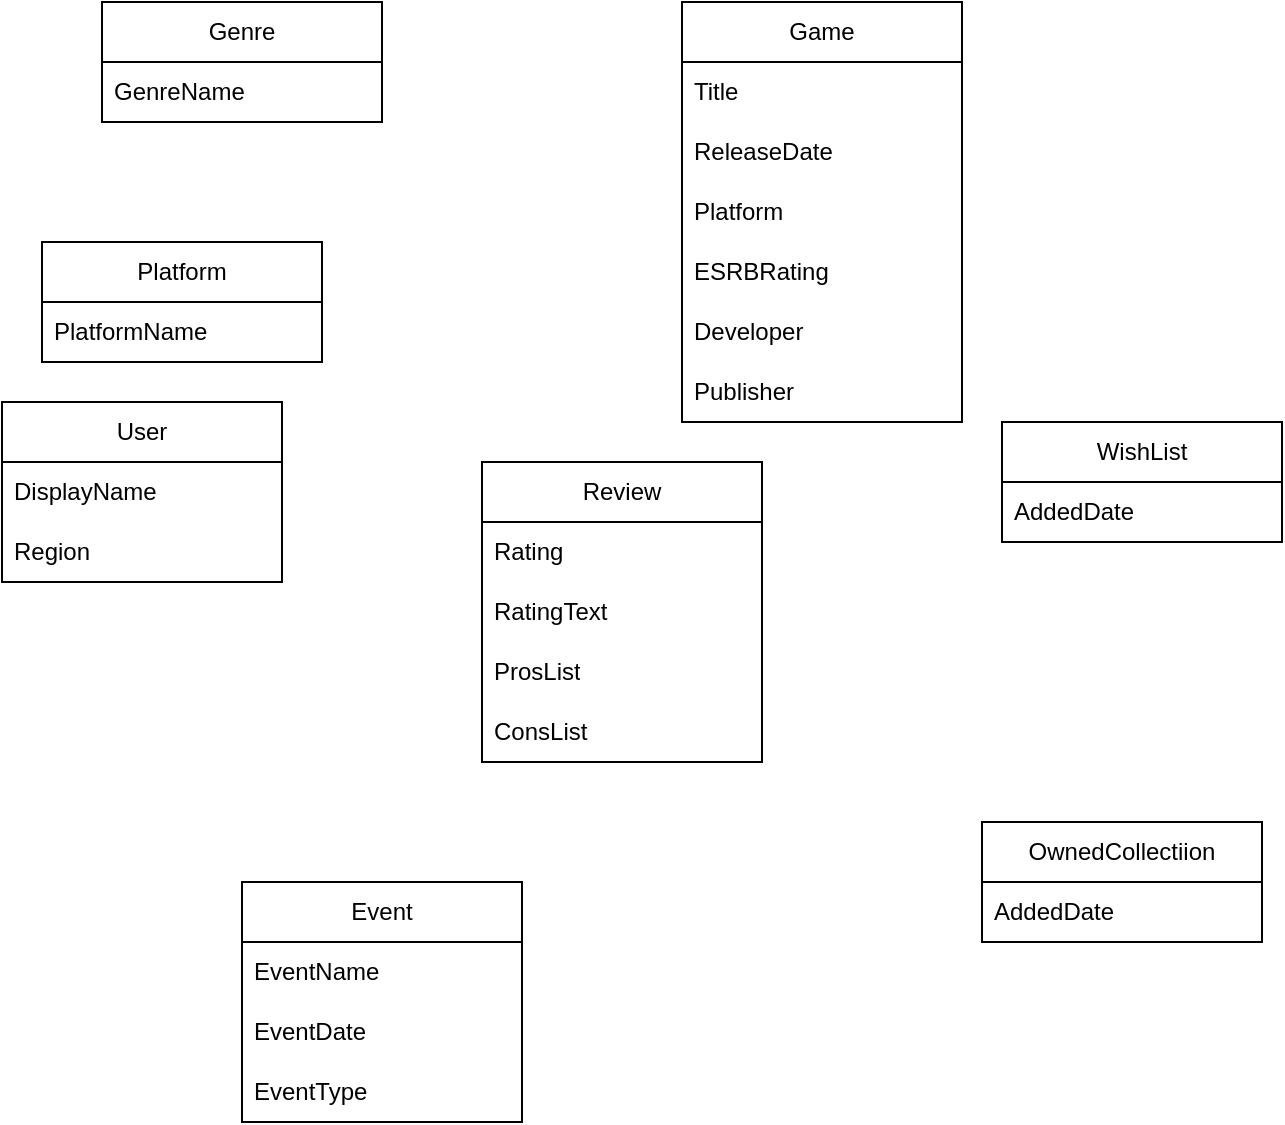 <mxfile version="28.2.7">
  <diagram name="Page-1" id="efa7a0a1-bf9b-a30e-e6df-94a7791c09e9">
    <mxGraphModel dx="1042" dy="535" grid="1" gridSize="10" guides="1" tooltips="1" connect="1" arrows="1" fold="1" page="1" pageScale="1" pageWidth="826" pageHeight="1169" background="none" math="0" shadow="0">
      <root>
        <mxCell id="0" />
        <mxCell id="1" parent="0" />
        <mxCell id="kS5_kXOk1ufbsAE5dsYj-119" value="Game" style="swimlane;fontStyle=0;childLayout=stackLayout;horizontal=1;startSize=30;horizontalStack=0;resizeParent=1;resizeParentMax=0;resizeLast=0;collapsible=1;marginBottom=0;whiteSpace=wrap;html=1;" vertex="1" parent="1">
          <mxGeometry x="460" y="220" width="140" height="210" as="geometry" />
        </mxCell>
        <mxCell id="kS5_kXOk1ufbsAE5dsYj-120" value="Title" style="text;strokeColor=none;fillColor=none;align=left;verticalAlign=middle;spacingLeft=4;spacingRight=4;overflow=hidden;points=[[0,0.5],[1,0.5]];portConstraint=eastwest;rotatable=0;whiteSpace=wrap;html=1;" vertex="1" parent="kS5_kXOk1ufbsAE5dsYj-119">
          <mxGeometry y="30" width="140" height="30" as="geometry" />
        </mxCell>
        <mxCell id="kS5_kXOk1ufbsAE5dsYj-121" value="ReleaseDate" style="text;strokeColor=none;fillColor=none;align=left;verticalAlign=middle;spacingLeft=4;spacingRight=4;overflow=hidden;points=[[0,0.5],[1,0.5]];portConstraint=eastwest;rotatable=0;whiteSpace=wrap;html=1;" vertex="1" parent="kS5_kXOk1ufbsAE5dsYj-119">
          <mxGeometry y="60" width="140" height="30" as="geometry" />
        </mxCell>
        <mxCell id="kS5_kXOk1ufbsAE5dsYj-163" value="Platform" style="text;strokeColor=none;fillColor=none;align=left;verticalAlign=middle;spacingLeft=4;spacingRight=4;overflow=hidden;points=[[0,0.5],[1,0.5]];portConstraint=eastwest;rotatable=0;whiteSpace=wrap;html=1;" vertex="1" parent="kS5_kXOk1ufbsAE5dsYj-119">
          <mxGeometry y="90" width="140" height="30" as="geometry" />
        </mxCell>
        <mxCell id="kS5_kXOk1ufbsAE5dsYj-122" value="ESRBRating" style="text;strokeColor=none;fillColor=none;align=left;verticalAlign=middle;spacingLeft=4;spacingRight=4;overflow=hidden;points=[[0,0.5],[1,0.5]];portConstraint=eastwest;rotatable=0;whiteSpace=wrap;html=1;" vertex="1" parent="kS5_kXOk1ufbsAE5dsYj-119">
          <mxGeometry y="120" width="140" height="30" as="geometry" />
        </mxCell>
        <mxCell id="kS5_kXOk1ufbsAE5dsYj-135" value="Developer" style="text;strokeColor=none;fillColor=none;align=left;verticalAlign=middle;spacingLeft=4;spacingRight=4;overflow=hidden;points=[[0,0.5],[1,0.5]];portConstraint=eastwest;rotatable=0;whiteSpace=wrap;html=1;" vertex="1" parent="kS5_kXOk1ufbsAE5dsYj-119">
          <mxGeometry y="150" width="140" height="30" as="geometry" />
        </mxCell>
        <mxCell id="kS5_kXOk1ufbsAE5dsYj-136" value="Publisher" style="text;strokeColor=none;fillColor=none;align=left;verticalAlign=middle;spacingLeft=4;spacingRight=4;overflow=hidden;points=[[0,0.5],[1,0.5]];portConstraint=eastwest;rotatable=0;whiteSpace=wrap;html=1;" vertex="1" parent="kS5_kXOk1ufbsAE5dsYj-119">
          <mxGeometry y="180" width="140" height="30" as="geometry" />
        </mxCell>
        <mxCell id="kS5_kXOk1ufbsAE5dsYj-129" value="Genre" style="swimlane;fontStyle=0;childLayout=stackLayout;horizontal=1;startSize=30;horizontalStack=0;resizeParent=1;resizeParentMax=0;resizeLast=0;collapsible=1;marginBottom=0;whiteSpace=wrap;html=1;" vertex="1" parent="1">
          <mxGeometry x="170" y="220" width="140" height="60" as="geometry" />
        </mxCell>
        <mxCell id="kS5_kXOk1ufbsAE5dsYj-130" value="GenreName" style="text;strokeColor=none;fillColor=none;align=left;verticalAlign=middle;spacingLeft=4;spacingRight=4;overflow=hidden;points=[[0,0.5],[1,0.5]];portConstraint=eastwest;rotatable=0;whiteSpace=wrap;html=1;" vertex="1" parent="kS5_kXOk1ufbsAE5dsYj-129">
          <mxGeometry y="30" width="140" height="30" as="geometry" />
        </mxCell>
        <mxCell id="kS5_kXOk1ufbsAE5dsYj-137" value="Platform" style="swimlane;fontStyle=0;childLayout=stackLayout;horizontal=1;startSize=30;horizontalStack=0;resizeParent=1;resizeParentMax=0;resizeLast=0;collapsible=1;marginBottom=0;whiteSpace=wrap;html=1;" vertex="1" parent="1">
          <mxGeometry x="140" y="340" width="140" height="60" as="geometry" />
        </mxCell>
        <mxCell id="kS5_kXOk1ufbsAE5dsYj-138" value="PlatformName" style="text;strokeColor=none;fillColor=none;align=left;verticalAlign=middle;spacingLeft=4;spacingRight=4;overflow=hidden;points=[[0,0.5],[1,0.5]];portConstraint=eastwest;rotatable=0;whiteSpace=wrap;html=1;" vertex="1" parent="kS5_kXOk1ufbsAE5dsYj-137">
          <mxGeometry y="30" width="140" height="30" as="geometry" />
        </mxCell>
        <mxCell id="kS5_kXOk1ufbsAE5dsYj-141" value="User" style="swimlane;fontStyle=0;childLayout=stackLayout;horizontal=1;startSize=30;horizontalStack=0;resizeParent=1;resizeParentMax=0;resizeLast=0;collapsible=1;marginBottom=0;whiteSpace=wrap;html=1;" vertex="1" parent="1">
          <mxGeometry x="120" y="420" width="140" height="90" as="geometry" />
        </mxCell>
        <mxCell id="kS5_kXOk1ufbsAE5dsYj-142" value="DisplayName" style="text;strokeColor=none;fillColor=none;align=left;verticalAlign=middle;spacingLeft=4;spacingRight=4;overflow=hidden;points=[[0,0.5],[1,0.5]];portConstraint=eastwest;rotatable=0;whiteSpace=wrap;html=1;" vertex="1" parent="kS5_kXOk1ufbsAE5dsYj-141">
          <mxGeometry y="30" width="140" height="30" as="geometry" />
        </mxCell>
        <mxCell id="kS5_kXOk1ufbsAE5dsYj-143" value="Region" style="text;strokeColor=none;fillColor=none;align=left;verticalAlign=middle;spacingLeft=4;spacingRight=4;overflow=hidden;points=[[0,0.5],[1,0.5]];portConstraint=eastwest;rotatable=0;whiteSpace=wrap;html=1;" vertex="1" parent="kS5_kXOk1ufbsAE5dsYj-141">
          <mxGeometry y="60" width="140" height="30" as="geometry" />
        </mxCell>
        <mxCell id="kS5_kXOk1ufbsAE5dsYj-145" value="Review" style="swimlane;fontStyle=0;childLayout=stackLayout;horizontal=1;startSize=30;horizontalStack=0;resizeParent=1;resizeParentMax=0;resizeLast=0;collapsible=1;marginBottom=0;whiteSpace=wrap;html=1;" vertex="1" parent="1">
          <mxGeometry x="360" y="450" width="140" height="150" as="geometry" />
        </mxCell>
        <mxCell id="kS5_kXOk1ufbsAE5dsYj-146" value="Rating" style="text;strokeColor=none;fillColor=none;align=left;verticalAlign=middle;spacingLeft=4;spacingRight=4;overflow=hidden;points=[[0,0.5],[1,0.5]];portConstraint=eastwest;rotatable=0;whiteSpace=wrap;html=1;" vertex="1" parent="kS5_kXOk1ufbsAE5dsYj-145">
          <mxGeometry y="30" width="140" height="30" as="geometry" />
        </mxCell>
        <mxCell id="kS5_kXOk1ufbsAE5dsYj-147" value="RatingText" style="text;strokeColor=none;fillColor=none;align=left;verticalAlign=middle;spacingLeft=4;spacingRight=4;overflow=hidden;points=[[0,0.5],[1,0.5]];portConstraint=eastwest;rotatable=0;whiteSpace=wrap;html=1;" vertex="1" parent="kS5_kXOk1ufbsAE5dsYj-145">
          <mxGeometry y="60" width="140" height="30" as="geometry" />
        </mxCell>
        <mxCell id="kS5_kXOk1ufbsAE5dsYj-148" value="ProsList" style="text;strokeColor=none;fillColor=none;align=left;verticalAlign=middle;spacingLeft=4;spacingRight=4;overflow=hidden;points=[[0,0.5],[1,0.5]];portConstraint=eastwest;rotatable=0;whiteSpace=wrap;html=1;" vertex="1" parent="kS5_kXOk1ufbsAE5dsYj-145">
          <mxGeometry y="90" width="140" height="30" as="geometry" />
        </mxCell>
        <mxCell id="kS5_kXOk1ufbsAE5dsYj-149" value="ConsList" style="text;strokeColor=none;fillColor=none;align=left;verticalAlign=middle;spacingLeft=4;spacingRight=4;overflow=hidden;points=[[0,0.5],[1,0.5]];portConstraint=eastwest;rotatable=0;whiteSpace=wrap;html=1;" vertex="1" parent="kS5_kXOk1ufbsAE5dsYj-145">
          <mxGeometry y="120" width="140" height="30" as="geometry" />
        </mxCell>
        <mxCell id="kS5_kXOk1ufbsAE5dsYj-150" value="WishList" style="swimlane;fontStyle=0;childLayout=stackLayout;horizontal=1;startSize=30;horizontalStack=0;resizeParent=1;resizeParentMax=0;resizeLast=0;collapsible=1;marginBottom=0;whiteSpace=wrap;html=1;" vertex="1" parent="1">
          <mxGeometry x="620" y="430" width="140" height="60" as="geometry" />
        </mxCell>
        <mxCell id="kS5_kXOk1ufbsAE5dsYj-151" value="AddedDate" style="text;strokeColor=none;fillColor=none;align=left;verticalAlign=middle;spacingLeft=4;spacingRight=4;overflow=hidden;points=[[0,0.5],[1,0.5]];portConstraint=eastwest;rotatable=0;whiteSpace=wrap;html=1;" vertex="1" parent="kS5_kXOk1ufbsAE5dsYj-150">
          <mxGeometry y="30" width="140" height="30" as="geometry" />
        </mxCell>
        <mxCell id="kS5_kXOk1ufbsAE5dsYj-155" value="OwnedCollectiion" style="swimlane;fontStyle=0;childLayout=stackLayout;horizontal=1;startSize=30;horizontalStack=0;resizeParent=1;resizeParentMax=0;resizeLast=0;collapsible=1;marginBottom=0;whiteSpace=wrap;html=1;" vertex="1" parent="1">
          <mxGeometry x="610" y="630" width="140" height="60" as="geometry" />
        </mxCell>
        <mxCell id="kS5_kXOk1ufbsAE5dsYj-156" value="AddedDate" style="text;strokeColor=none;fillColor=none;align=left;verticalAlign=middle;spacingLeft=4;spacingRight=4;overflow=hidden;points=[[0,0.5],[1,0.5]];portConstraint=eastwest;rotatable=0;whiteSpace=wrap;html=1;" vertex="1" parent="kS5_kXOk1ufbsAE5dsYj-155">
          <mxGeometry y="30" width="140" height="30" as="geometry" />
        </mxCell>
        <mxCell id="kS5_kXOk1ufbsAE5dsYj-159" value="Event" style="swimlane;fontStyle=0;childLayout=stackLayout;horizontal=1;startSize=30;horizontalStack=0;resizeParent=1;resizeParentMax=0;resizeLast=0;collapsible=1;marginBottom=0;whiteSpace=wrap;html=1;" vertex="1" parent="1">
          <mxGeometry x="240" y="660" width="140" height="120" as="geometry" />
        </mxCell>
        <mxCell id="kS5_kXOk1ufbsAE5dsYj-160" value="EventName" style="text;strokeColor=none;fillColor=none;align=left;verticalAlign=middle;spacingLeft=4;spacingRight=4;overflow=hidden;points=[[0,0.5],[1,0.5]];portConstraint=eastwest;rotatable=0;whiteSpace=wrap;html=1;" vertex="1" parent="kS5_kXOk1ufbsAE5dsYj-159">
          <mxGeometry y="30" width="140" height="30" as="geometry" />
        </mxCell>
        <mxCell id="kS5_kXOk1ufbsAE5dsYj-161" value="EventDate" style="text;strokeColor=none;fillColor=none;align=left;verticalAlign=middle;spacingLeft=4;spacingRight=4;overflow=hidden;points=[[0,0.5],[1,0.5]];portConstraint=eastwest;rotatable=0;whiteSpace=wrap;html=1;" vertex="1" parent="kS5_kXOk1ufbsAE5dsYj-159">
          <mxGeometry y="60" width="140" height="30" as="geometry" />
        </mxCell>
        <mxCell id="kS5_kXOk1ufbsAE5dsYj-162" value="EventType" style="text;strokeColor=none;fillColor=none;align=left;verticalAlign=middle;spacingLeft=4;spacingRight=4;overflow=hidden;points=[[0,0.5],[1,0.5]];portConstraint=eastwest;rotatable=0;whiteSpace=wrap;html=1;" vertex="1" parent="kS5_kXOk1ufbsAE5dsYj-159">
          <mxGeometry y="90" width="140" height="30" as="geometry" />
        </mxCell>
      </root>
    </mxGraphModel>
  </diagram>
</mxfile>
